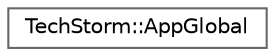digraph "Graphical Class Hierarchy"
{
 // LATEX_PDF_SIZE
  bgcolor="transparent";
  edge [fontname=Helvetica,fontsize=10,labelfontname=Helvetica,labelfontsize=10];
  node [fontname=Helvetica,fontsize=10,shape=box,height=0.2,width=0.4];
  rankdir="LR";
  Node0 [id="Node000000",label="TechStorm::AppGlobal",height=0.2,width=0.4,color="grey40", fillcolor="white", style="filled",URL="$struct_tech_storm_1_1_app_global.html",tooltip=" "];
}
